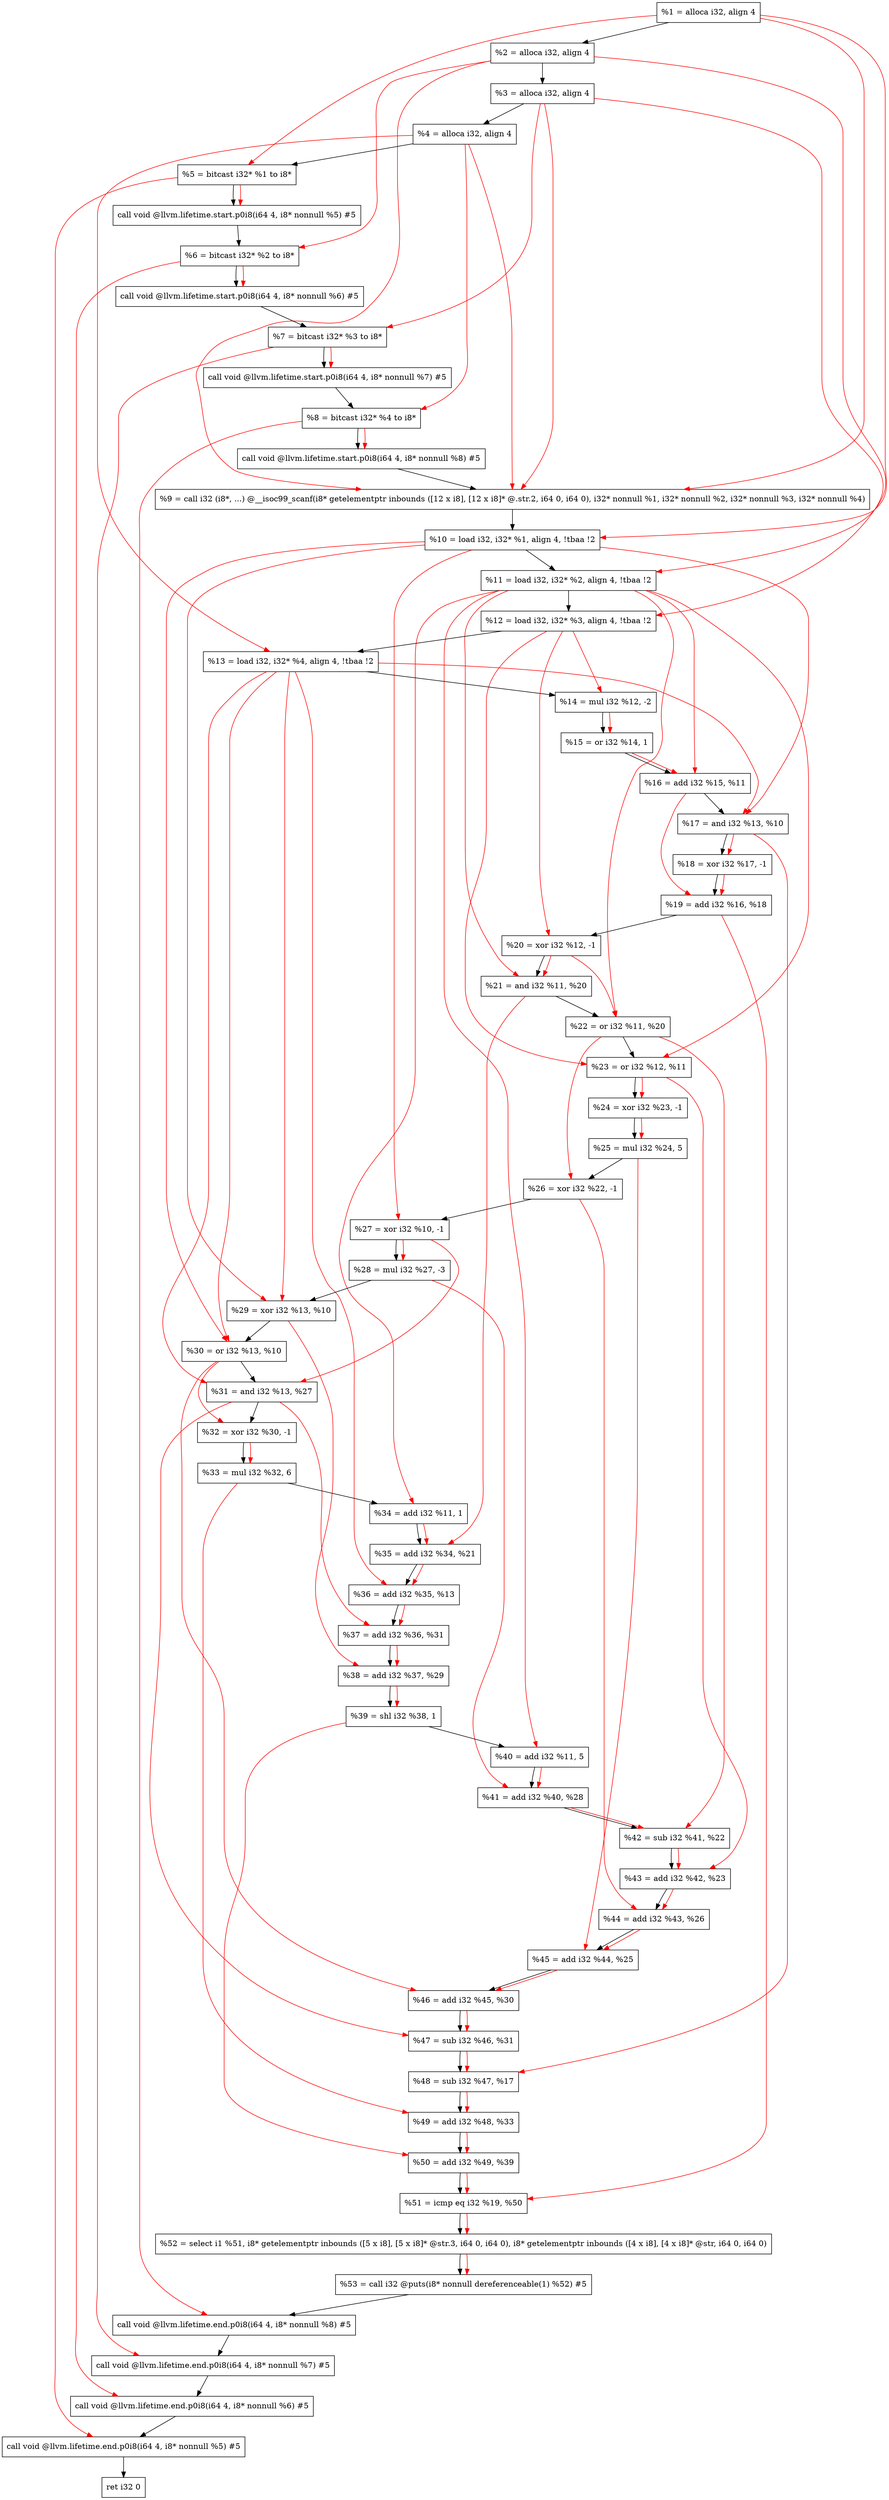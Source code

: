 digraph "DFG for'main' function" {
	Node0x208baa8[shape=record, label="  %1 = alloca i32, align 4"];
	Node0x208bb28[shape=record, label="  %2 = alloca i32, align 4"];
	Node0x208bbb8[shape=record, label="  %3 = alloca i32, align 4"];
	Node0x208bc18[shape=record, label="  %4 = alloca i32, align 4"];
	Node0x208bcc8[shape=record, label="  %5 = bitcast i32* %1 to i8*"];
	Node0x208c0f8[shape=record, label="  call void @llvm.lifetime.start.p0i8(i64 4, i8* nonnull %5) #5"];
	Node0x208c1d8[shape=record, label="  %6 = bitcast i32* %2 to i8*"];
	Node0x208c2d8[shape=record, label="  call void @llvm.lifetime.start.p0i8(i64 4, i8* nonnull %6) #5"];
	Node0x208c398[shape=record, label="  %7 = bitcast i32* %3 to i8*"];
	Node0x208c448[shape=record, label="  call void @llvm.lifetime.start.p0i8(i64 4, i8* nonnull %7) #5"];
	Node0x208c508[shape=record, label="  %8 = bitcast i32* %4 to i8*"];
	Node0x208c5b8[shape=record, label="  call void @llvm.lifetime.start.p0i8(i64 4, i8* nonnull %8) #5"];
	Node0x2086ae0[shape=record, label="  %9 = call i32 (i8*, ...) @__isoc99_scanf(i8* getelementptr inbounds ([12 x i8], [12 x i8]* @.str.2, i64 0, i64 0), i32* nonnull %1, i32* nonnull %2, i32* nonnull %3, i32* nonnull %4)"];
	Node0x208c7b8[shape=record, label="  %10 = load i32, i32* %1, align 4, !tbaa !2"];
	Node0x208d728[shape=record, label="  %11 = load i32, i32* %2, align 4, !tbaa !2"];
	Node0x208dd98[shape=record, label="  %12 = load i32, i32* %3, align 4, !tbaa !2"];
	Node0x208ddf8[shape=record, label="  %13 = load i32, i32* %4, align 4, !tbaa !2"];
	Node0x208de70[shape=record, label="  %14 = mul i32 %12, -2"];
	Node0x208dee0[shape=record, label="  %15 = or i32 %14, 1"];
	Node0x208df50[shape=record, label="  %16 = add i32 %15, %11"];
	Node0x208dfc0[shape=record, label="  %17 = and i32 %13, %10"];
	Node0x208e030[shape=record, label="  %18 = xor i32 %17, -1"];
	Node0x208e0a0[shape=record, label="  %19 = add i32 %16, %18"];
	Node0x208e110[shape=record, label="  %20 = xor i32 %12, -1"];
	Node0x208e180[shape=record, label="  %21 = and i32 %11, %20"];
	Node0x208e1f0[shape=record, label="  %22 = or i32 %11, %20"];
	Node0x208e260[shape=record, label="  %23 = or i32 %12, %11"];
	Node0x208e2d0[shape=record, label="  %24 = xor i32 %23, -1"];
	Node0x208e340[shape=record, label="  %25 = mul i32 %24, 5"];
	Node0x208e3b0[shape=record, label="  %26 = xor i32 %22, -1"];
	Node0x208e420[shape=record, label="  %27 = xor i32 %10, -1"];
	Node0x208e490[shape=record, label="  %28 = mul i32 %27, -3"];
	Node0x208e500[shape=record, label="  %29 = xor i32 %13, %10"];
	Node0x208e570[shape=record, label="  %30 = or i32 %13, %10"];
	Node0x208e5e0[shape=record, label="  %31 = and i32 %13, %27"];
	Node0x208e650[shape=record, label="  %32 = xor i32 %30, -1"];
	Node0x208e6c0[shape=record, label="  %33 = mul i32 %32, 6"];
	Node0x208e730[shape=record, label="  %34 = add i32 %11, 1"];
	Node0x208e7a0[shape=record, label="  %35 = add i32 %34, %21"];
	Node0x208e810[shape=record, label="  %36 = add i32 %35, %13"];
	Node0x208e880[shape=record, label="  %37 = add i32 %36, %31"];
	Node0x208e8f0[shape=record, label="  %38 = add i32 %37, %29"];
	Node0x208e960[shape=record, label="  %39 = shl i32 %38, 1"];
	Node0x208e9d0[shape=record, label="  %40 = add i32 %11, 5"];
	Node0x208ea40[shape=record, label="  %41 = add i32 %40, %28"];
	Node0x208eab0[shape=record, label="  %42 = sub i32 %41, %22"];
	Node0x208eb20[shape=record, label="  %43 = add i32 %42, %23"];
	Node0x208eb90[shape=record, label="  %44 = add i32 %43, %26"];
	Node0x208ec00[shape=record, label="  %45 = add i32 %44, %25"];
	Node0x208ec70[shape=record, label="  %46 = add i32 %45, %30"];
	Node0x208ece0[shape=record, label="  %47 = sub i32 %46, %31"];
	Node0x208ed50[shape=record, label="  %48 = sub i32 %47, %17"];
	Node0x208edc0[shape=record, label="  %49 = add i32 %48, %33"];
	Node0x208ee30[shape=record, label="  %50 = add i32 %49, %39"];
	Node0x208eea0[shape=record, label="  %51 = icmp eq i32 %19, %50"];
	Node0x202b8b8[shape=record, label="  %52 = select i1 %51, i8* getelementptr inbounds ([5 x i8], [5 x i8]* @str.3, i64 0, i64 0), i8* getelementptr inbounds ([4 x i8], [4 x i8]* @str, i64 0, i64 0)"];
	Node0x208ef30[shape=record, label="  %53 = call i32 @puts(i8* nonnull dereferenceable(1) %52) #5"];
	Node0x208f1d8[shape=record, label="  call void @llvm.lifetime.end.p0i8(i64 4, i8* nonnull %8) #5"];
	Node0x208f338[shape=record, label="  call void @llvm.lifetime.end.p0i8(i64 4, i8* nonnull %7) #5"];
	Node0x208f448[shape=record, label="  call void @llvm.lifetime.end.p0i8(i64 4, i8* nonnull %6) #5"];
	Node0x208f558[shape=record, label="  call void @llvm.lifetime.end.p0i8(i64 4, i8* nonnull %5) #5"];
	Node0x208f618[shape=record, label="  ret i32 0"];
	Node0x208baa8 -> Node0x208bb28;
	Node0x208bb28 -> Node0x208bbb8;
	Node0x208bbb8 -> Node0x208bc18;
	Node0x208bc18 -> Node0x208bcc8;
	Node0x208bcc8 -> Node0x208c0f8;
	Node0x208c0f8 -> Node0x208c1d8;
	Node0x208c1d8 -> Node0x208c2d8;
	Node0x208c2d8 -> Node0x208c398;
	Node0x208c398 -> Node0x208c448;
	Node0x208c448 -> Node0x208c508;
	Node0x208c508 -> Node0x208c5b8;
	Node0x208c5b8 -> Node0x2086ae0;
	Node0x2086ae0 -> Node0x208c7b8;
	Node0x208c7b8 -> Node0x208d728;
	Node0x208d728 -> Node0x208dd98;
	Node0x208dd98 -> Node0x208ddf8;
	Node0x208ddf8 -> Node0x208de70;
	Node0x208de70 -> Node0x208dee0;
	Node0x208dee0 -> Node0x208df50;
	Node0x208df50 -> Node0x208dfc0;
	Node0x208dfc0 -> Node0x208e030;
	Node0x208e030 -> Node0x208e0a0;
	Node0x208e0a0 -> Node0x208e110;
	Node0x208e110 -> Node0x208e180;
	Node0x208e180 -> Node0x208e1f0;
	Node0x208e1f0 -> Node0x208e260;
	Node0x208e260 -> Node0x208e2d0;
	Node0x208e2d0 -> Node0x208e340;
	Node0x208e340 -> Node0x208e3b0;
	Node0x208e3b0 -> Node0x208e420;
	Node0x208e420 -> Node0x208e490;
	Node0x208e490 -> Node0x208e500;
	Node0x208e500 -> Node0x208e570;
	Node0x208e570 -> Node0x208e5e0;
	Node0x208e5e0 -> Node0x208e650;
	Node0x208e650 -> Node0x208e6c0;
	Node0x208e6c0 -> Node0x208e730;
	Node0x208e730 -> Node0x208e7a0;
	Node0x208e7a0 -> Node0x208e810;
	Node0x208e810 -> Node0x208e880;
	Node0x208e880 -> Node0x208e8f0;
	Node0x208e8f0 -> Node0x208e960;
	Node0x208e960 -> Node0x208e9d0;
	Node0x208e9d0 -> Node0x208ea40;
	Node0x208ea40 -> Node0x208eab0;
	Node0x208eab0 -> Node0x208eb20;
	Node0x208eb20 -> Node0x208eb90;
	Node0x208eb90 -> Node0x208ec00;
	Node0x208ec00 -> Node0x208ec70;
	Node0x208ec70 -> Node0x208ece0;
	Node0x208ece0 -> Node0x208ed50;
	Node0x208ed50 -> Node0x208edc0;
	Node0x208edc0 -> Node0x208ee30;
	Node0x208ee30 -> Node0x208eea0;
	Node0x208eea0 -> Node0x202b8b8;
	Node0x202b8b8 -> Node0x208ef30;
	Node0x208ef30 -> Node0x208f1d8;
	Node0x208f1d8 -> Node0x208f338;
	Node0x208f338 -> Node0x208f448;
	Node0x208f448 -> Node0x208f558;
	Node0x208f558 -> Node0x208f618;
edge [color=red]
	Node0x208baa8 -> Node0x208bcc8;
	Node0x208bcc8 -> Node0x208c0f8;
	Node0x208bb28 -> Node0x208c1d8;
	Node0x208c1d8 -> Node0x208c2d8;
	Node0x208bbb8 -> Node0x208c398;
	Node0x208c398 -> Node0x208c448;
	Node0x208bc18 -> Node0x208c508;
	Node0x208c508 -> Node0x208c5b8;
	Node0x208baa8 -> Node0x2086ae0;
	Node0x208bb28 -> Node0x2086ae0;
	Node0x208bbb8 -> Node0x2086ae0;
	Node0x208bc18 -> Node0x2086ae0;
	Node0x208baa8 -> Node0x208c7b8;
	Node0x208bb28 -> Node0x208d728;
	Node0x208bbb8 -> Node0x208dd98;
	Node0x208bc18 -> Node0x208ddf8;
	Node0x208dd98 -> Node0x208de70;
	Node0x208de70 -> Node0x208dee0;
	Node0x208dee0 -> Node0x208df50;
	Node0x208d728 -> Node0x208df50;
	Node0x208ddf8 -> Node0x208dfc0;
	Node0x208c7b8 -> Node0x208dfc0;
	Node0x208dfc0 -> Node0x208e030;
	Node0x208df50 -> Node0x208e0a0;
	Node0x208e030 -> Node0x208e0a0;
	Node0x208dd98 -> Node0x208e110;
	Node0x208d728 -> Node0x208e180;
	Node0x208e110 -> Node0x208e180;
	Node0x208d728 -> Node0x208e1f0;
	Node0x208e110 -> Node0x208e1f0;
	Node0x208dd98 -> Node0x208e260;
	Node0x208d728 -> Node0x208e260;
	Node0x208e260 -> Node0x208e2d0;
	Node0x208e2d0 -> Node0x208e340;
	Node0x208e1f0 -> Node0x208e3b0;
	Node0x208c7b8 -> Node0x208e420;
	Node0x208e420 -> Node0x208e490;
	Node0x208ddf8 -> Node0x208e500;
	Node0x208c7b8 -> Node0x208e500;
	Node0x208ddf8 -> Node0x208e570;
	Node0x208c7b8 -> Node0x208e570;
	Node0x208ddf8 -> Node0x208e5e0;
	Node0x208e420 -> Node0x208e5e0;
	Node0x208e570 -> Node0x208e650;
	Node0x208e650 -> Node0x208e6c0;
	Node0x208d728 -> Node0x208e730;
	Node0x208e730 -> Node0x208e7a0;
	Node0x208e180 -> Node0x208e7a0;
	Node0x208e7a0 -> Node0x208e810;
	Node0x208ddf8 -> Node0x208e810;
	Node0x208e810 -> Node0x208e880;
	Node0x208e5e0 -> Node0x208e880;
	Node0x208e880 -> Node0x208e8f0;
	Node0x208e500 -> Node0x208e8f0;
	Node0x208e8f0 -> Node0x208e960;
	Node0x208d728 -> Node0x208e9d0;
	Node0x208e9d0 -> Node0x208ea40;
	Node0x208e490 -> Node0x208ea40;
	Node0x208ea40 -> Node0x208eab0;
	Node0x208e1f0 -> Node0x208eab0;
	Node0x208eab0 -> Node0x208eb20;
	Node0x208e260 -> Node0x208eb20;
	Node0x208eb20 -> Node0x208eb90;
	Node0x208e3b0 -> Node0x208eb90;
	Node0x208eb90 -> Node0x208ec00;
	Node0x208e340 -> Node0x208ec00;
	Node0x208ec00 -> Node0x208ec70;
	Node0x208e570 -> Node0x208ec70;
	Node0x208ec70 -> Node0x208ece0;
	Node0x208e5e0 -> Node0x208ece0;
	Node0x208ece0 -> Node0x208ed50;
	Node0x208dfc0 -> Node0x208ed50;
	Node0x208ed50 -> Node0x208edc0;
	Node0x208e6c0 -> Node0x208edc0;
	Node0x208edc0 -> Node0x208ee30;
	Node0x208e960 -> Node0x208ee30;
	Node0x208e0a0 -> Node0x208eea0;
	Node0x208ee30 -> Node0x208eea0;
	Node0x208eea0 -> Node0x202b8b8;
	Node0x202b8b8 -> Node0x208ef30;
	Node0x208c508 -> Node0x208f1d8;
	Node0x208c398 -> Node0x208f338;
	Node0x208c1d8 -> Node0x208f448;
	Node0x208bcc8 -> Node0x208f558;
}
